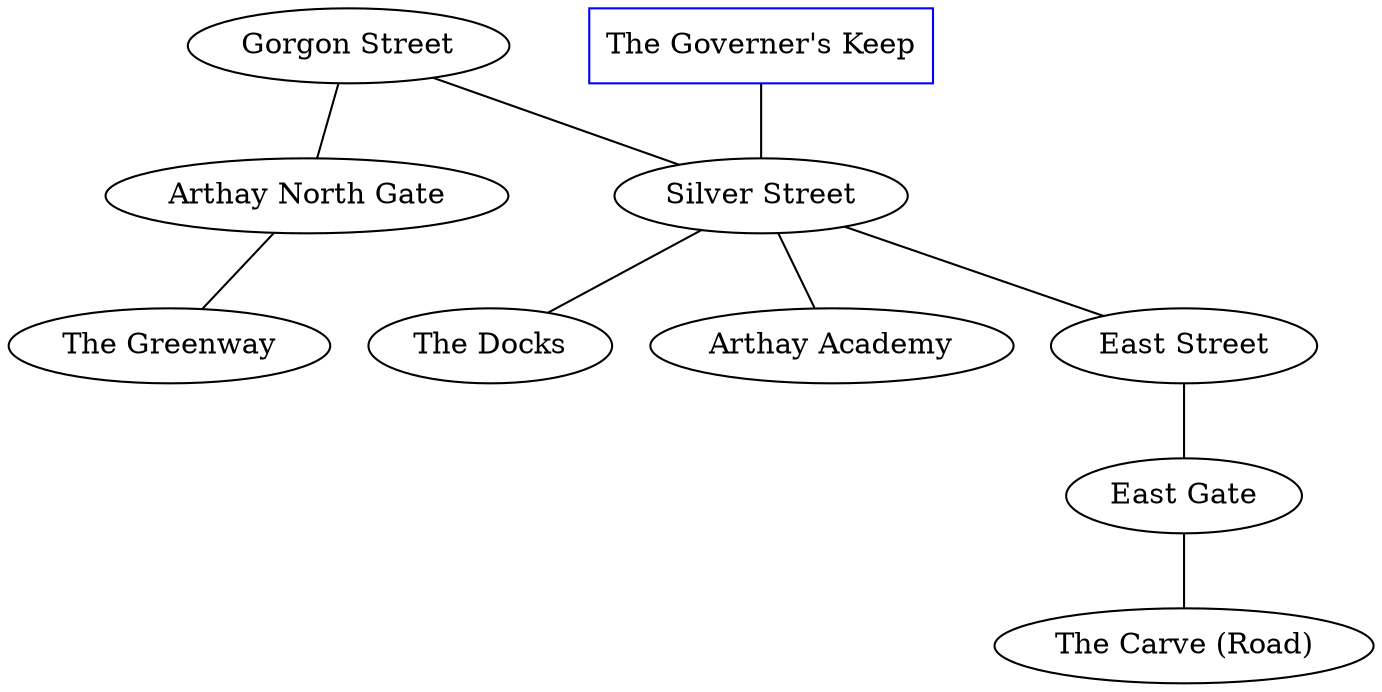 # Place the cursor inside "graph" to get some refactoring options

graph {

    # To refactor nodes, place the cursor left to a node name
    "Arthay North Gate" -- "The Greenway"
    "Gorgon Street" -- "Arthay North Gate";
    "Gorgon Street" -- "Silver Street";
    "Silver Street" -- "The Docks";
    "The Governer's Keep" -- "Silver Street";
    
    "Silver Street" -- "Arthay Academy"
    "Silver Street" -- "East Street"
    "East Street" -- "East Gate"
    "East Gate" -- "The Carve (Road)"

    # Hover over color names to get a color picker

    # Get completion when assigning a shape or color
    "The Governer's Keep" [shape=box, color=blue];

}
